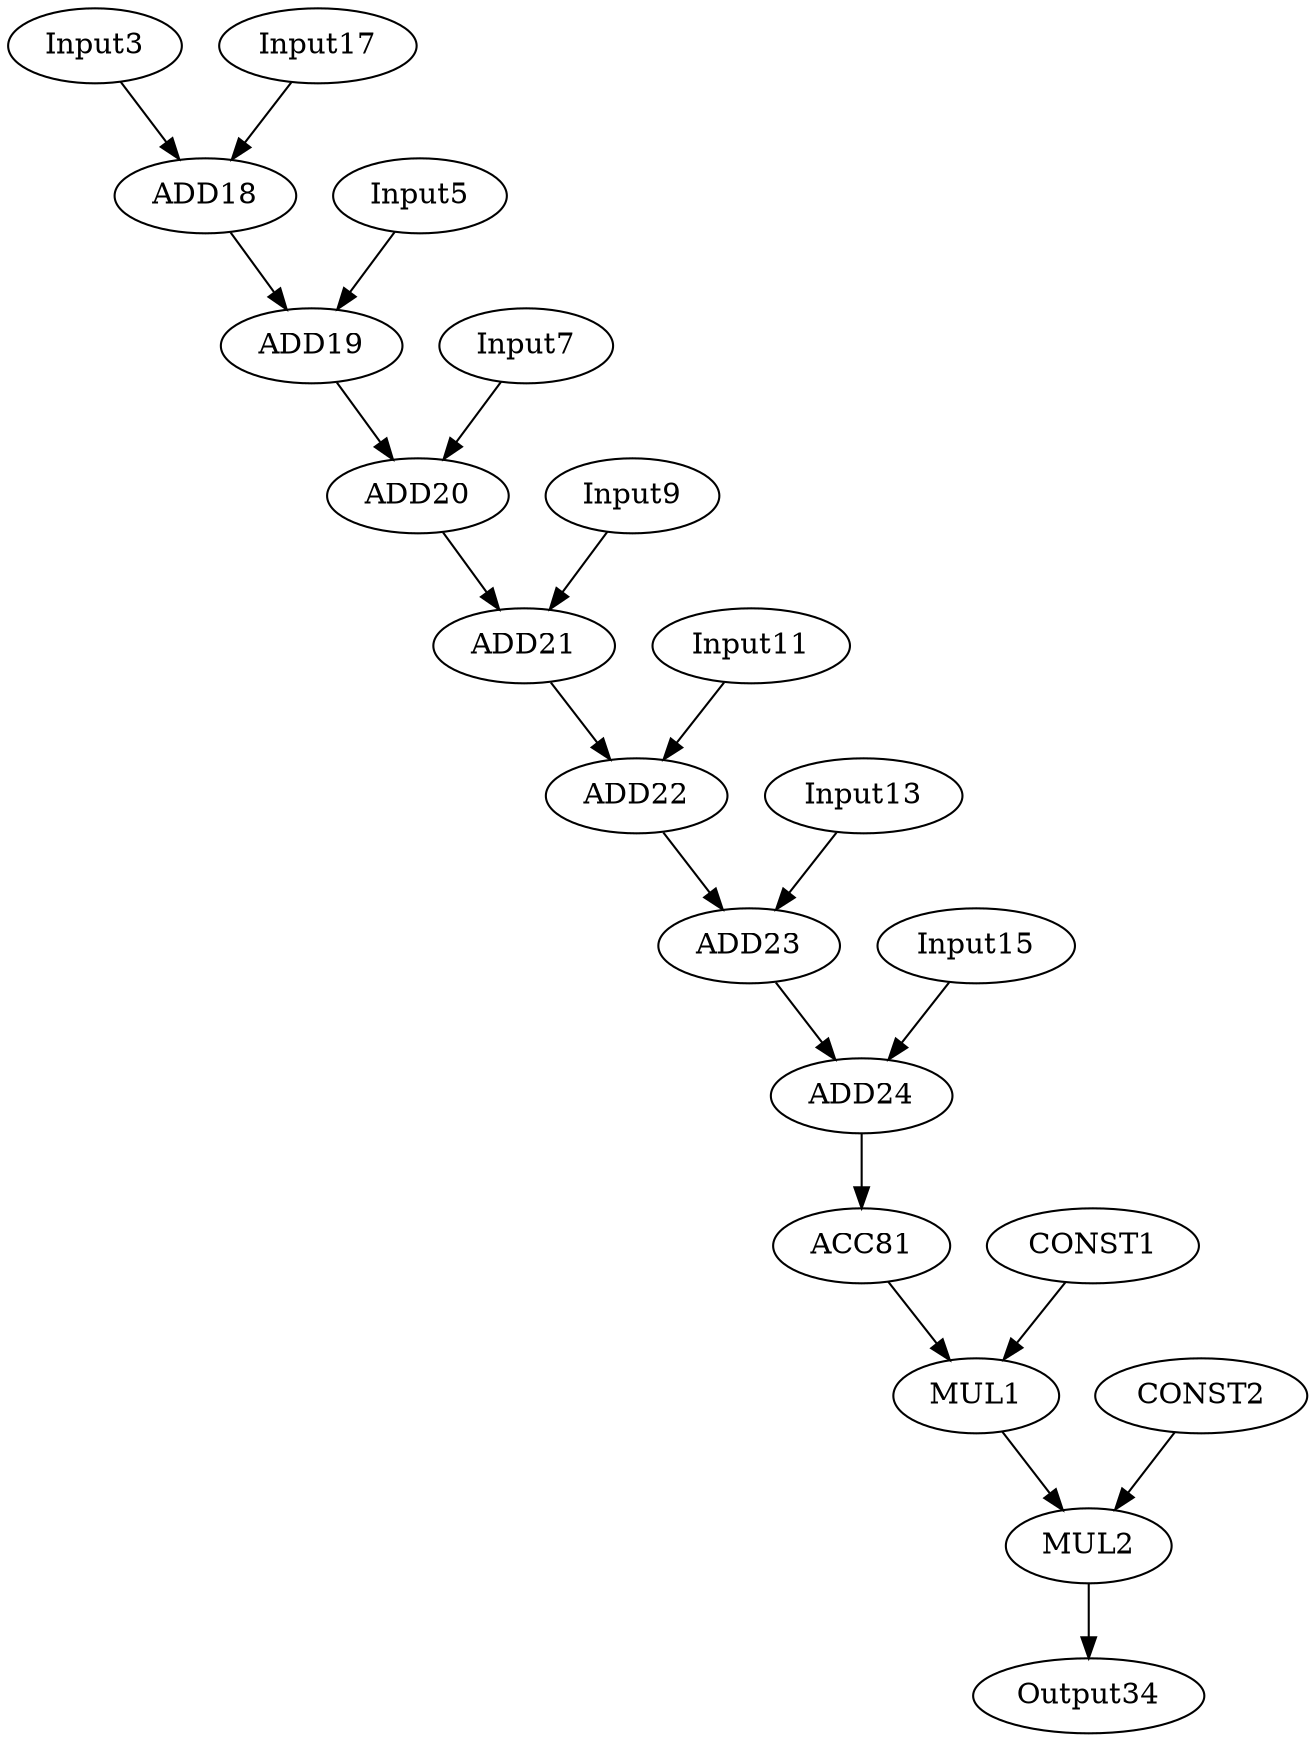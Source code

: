 Digraph G {
Input3[opcode=input, ref_name="A0", size=6050, offset="0, 0", pattern="2, 55, 2, 55"];
Input5[opcode=input, ref_name="A1", size=6050, offset="0, 0", pattern="2, 55, 2, 55"];
Input7[opcode=input, ref_name="A2", size=6050, offset="0, 0", pattern="2, 55, 2, 55"];
Input9[opcode=input, ref_name="A3", size=6050, offset="0, 0", pattern="2, 55, 2, 55"];
Input11[opcode=input, ref_name="A4", size=6050, offset="0, 0", pattern="2, 55, 2, 55"];
Input13[opcode=input, ref_name="A5", size=6050, offset="0, 0", pattern="2, 55, 2, 55"];
Input15[opcode=input, ref_name="A6", size=6050, offset="0, 0", pattern="2, 55, 2, 55"];
Input17[opcode=input, ref_name="A7", size=6050, offset="0, 0", pattern="2, 55, 2, 55"];
MUL1[opcode=fmul];
MUL2[opcode=fmul];
ADD18[opcode=fadd];
ADD19[opcode=fadd];
ADD20[opcode=fadd];
ADD21[opcode=fadd];
ADD22[opcode=fadd];
ADD23[opcode=fadd];
ADD24[opcode=fadd];
CONST1[opcode=const, value=12288]; #0.125
CONST2[opcode=const, value=3434]; #1 / 55 * 55
Output34[opcode=output, ref_name="Mean", size=8, offset="0, 0", pattern="0, 55, 0, 55"];
ACC81[opcode=facc, acc_params="0, 3025, 1, 1", acc_first=1];
Input3->ADD18[operand=0];
Input5->ADD19[operand=1];
Input7->ADD20[operand=1];
Input9->ADD21[operand=1];
Input11->ADD22[operand=1];
Input13->ADD23[operand=1];
Input15->ADD24[operand=1];
ADD18->ADD19[operand=0];
ADD19->ADD20[operand=0];
ADD20->ADD21[operand=0];
ADD21->ADD22[operand=0];
ADD22->ADD23[operand=0];
ADD23->ADD24[operand=0];
Input17->ADD18[operand=1];
ADD24->ACC81[operand=0];
ACC81->MUL1[operand=0];
CONST1->MUL1[operand=1];
CONST2->MUL2[operand=0];
MUL1->MUL2[operand=1];
MUL2->Output34[operand=0];
}
